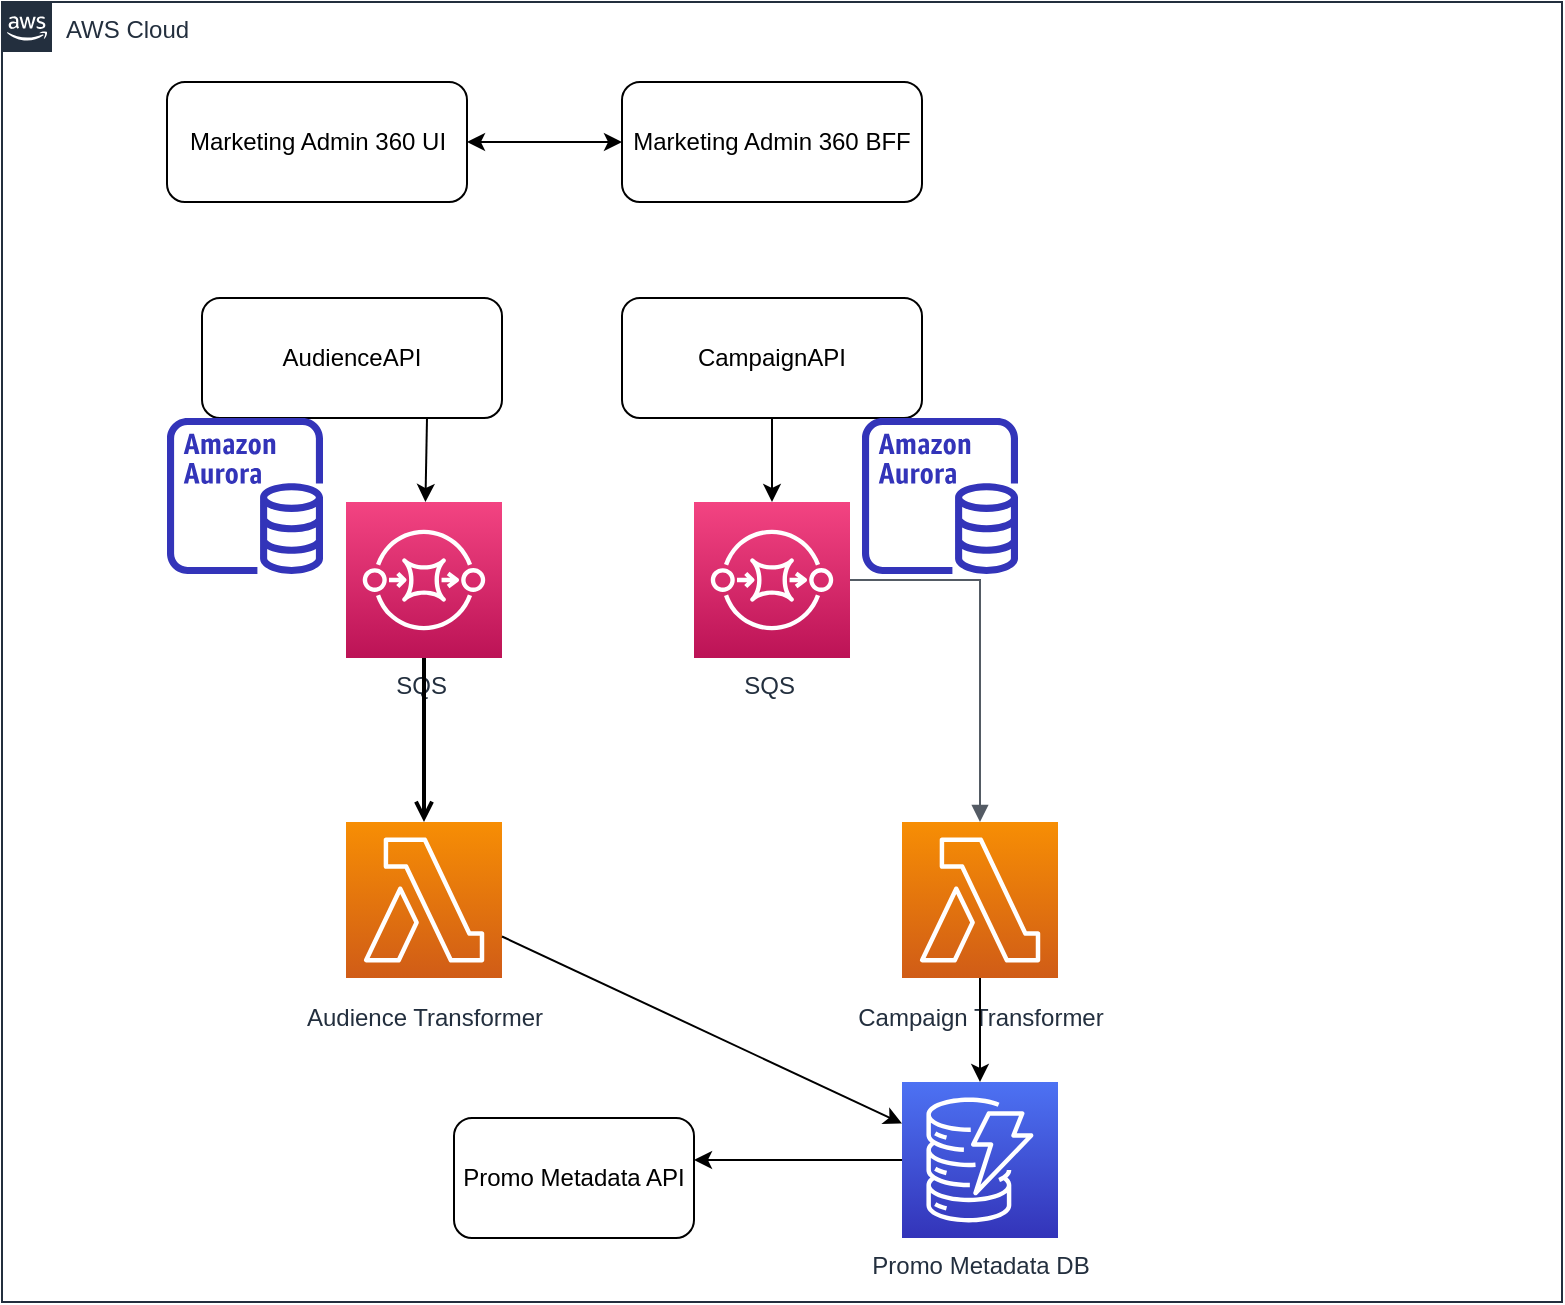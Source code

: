<mxfile version="13.6.5" type="github">
  <diagram id="Ht1M8jgEwFfnCIfOTk4-" name="Page-1">
    <mxGraphModel dx="1564" dy="898" grid="1" gridSize="10" guides="1" tooltips="1" connect="1" arrows="1" fold="1" page="1" pageScale="1" pageWidth="1169" pageHeight="827" math="0" shadow="0">
      <root>
        <mxCell id="0" />
        <mxCell id="1" parent="0" />
        <mxCell id="UEzPUAAOIrF-is8g5C7q-74" value="AWS Cloud" style="points=[[0,0],[0.25,0],[0.5,0],[0.75,0],[1,0],[1,0.25],[1,0.5],[1,0.75],[1,1],[0.75,1],[0.5,1],[0.25,1],[0,1],[0,0.75],[0,0.5],[0,0.25]];outlineConnect=0;gradientColor=none;html=1;whiteSpace=wrap;fontSize=12;fontStyle=0;shape=mxgraph.aws4.group;grIcon=mxgraph.aws4.group_aws_cloud_alt;strokeColor=#232F3E;fillColor=none;verticalAlign=top;align=left;spacingLeft=30;fontColor=#232F3E;dashed=0;labelBackgroundColor=#ffffff;" parent="1" vertex="1">
          <mxGeometry x="270" y="70" width="780" height="650" as="geometry" />
        </mxCell>
        <mxCell id="X-pFl6C42FHxUA0N5_Hv-4" value="Marketing Admin 360 UI" style="rounded=1;whiteSpace=wrap;html=1;" vertex="1" parent="1">
          <mxGeometry x="352.5" y="110" width="150" height="60" as="geometry" />
        </mxCell>
        <mxCell id="X-pFl6C42FHxUA0N5_Hv-6" value="" style="edgeStyle=orthogonalEdgeStyle;html=1;endArrow=block;elbow=vertical;startArrow=none;endFill=1;strokeColor=#545B64;rounded=0;" edge="1" parent="1" source="X-pFl6C42FHxUA0N5_Hv-20" target="X-pFl6C42FHxUA0N5_Hv-22">
          <mxGeometry width="100" relative="1" as="geometry">
            <mxPoint x="894" y="440" as="sourcePoint" />
            <mxPoint x="994" y="440" as="targetPoint" />
          </mxGeometry>
        </mxCell>
        <mxCell id="X-pFl6C42FHxUA0N5_Hv-7" value="Marketing Admin 360 BFF" style="rounded=1;whiteSpace=wrap;html=1;" vertex="1" parent="1">
          <mxGeometry x="580" y="110" width="150" height="60" as="geometry" />
        </mxCell>
        <mxCell id="X-pFl6C42FHxUA0N5_Hv-9" value="" style="endArrow=classic;startArrow=classic;html=1;entryX=0;entryY=0.5;entryDx=0;entryDy=0;exitX=1;exitY=0.5;exitDx=0;exitDy=0;" edge="1" parent="1" source="X-pFl6C42FHxUA0N5_Hv-4" target="X-pFl6C42FHxUA0N5_Hv-7">
          <mxGeometry width="50" height="50" relative="1" as="geometry">
            <mxPoint x="510" y="180" as="sourcePoint" />
            <mxPoint x="560" y="130" as="targetPoint" />
          </mxGeometry>
        </mxCell>
        <mxCell id="X-pFl6C42FHxUA0N5_Hv-10" value="SQS&amp;nbsp;" style="outlineConnect=0;fontColor=#232F3E;gradientColor=#F34482;gradientDirection=north;fillColor=#BC1356;strokeColor=#ffffff;dashed=0;verticalLabelPosition=bottom;verticalAlign=top;align=center;html=1;fontSize=12;fontStyle=0;aspect=fixed;shape=mxgraph.aws4.resourceIcon;resIcon=mxgraph.aws4.sqs;labelBackgroundColor=#ffffff;" vertex="1" parent="1">
          <mxGeometry x="442" y="320" width="78" height="78" as="geometry" />
        </mxCell>
        <mxCell id="X-pFl6C42FHxUA0N5_Hv-11" value="Audience Transformer" style="outlineConnect=0;fontColor=#232F3E;gradientColor=#F78E04;gradientDirection=north;fillColor=#D05C17;strokeColor=#ffffff;dashed=0;verticalLabelPosition=bottom;verticalAlign=top;align=center;html=1;fontSize=12;fontStyle=0;aspect=fixed;shape=mxgraph.aws4.resourceIcon;resIcon=mxgraph.aws4.lambda;labelBackgroundColor=#ffffff;spacingTop=6;" vertex="1" parent="1">
          <mxGeometry x="442" y="480" width="78" height="78" as="geometry" />
        </mxCell>
        <mxCell id="X-pFl6C42FHxUA0N5_Hv-15" value="AudienceAPI" style="rounded=1;whiteSpace=wrap;html=1;" vertex="1" parent="1">
          <mxGeometry x="370" y="218" width="150" height="60" as="geometry" />
        </mxCell>
        <mxCell id="X-pFl6C42FHxUA0N5_Hv-16" value="CampaignAPI" style="rounded=1;whiteSpace=wrap;html=1;" vertex="1" parent="1">
          <mxGeometry x="580" y="218" width="150" height="60" as="geometry" />
        </mxCell>
        <mxCell id="X-pFl6C42FHxUA0N5_Hv-17" value="" style="outlineConnect=0;fontColor=#232F3E;gradientColor=none;fillColor=#3334B9;strokeColor=none;dashed=0;verticalLabelPosition=bottom;verticalAlign=top;align=center;html=1;fontSize=12;fontStyle=0;aspect=fixed;pointerEvents=1;shape=mxgraph.aws4.aurora_instance;" vertex="1" parent="1">
          <mxGeometry x="352.5" y="278" width="78" height="78" as="geometry" />
        </mxCell>
        <mxCell id="X-pFl6C42FHxUA0N5_Hv-19" value="" style="endArrow=classic;html=1;exitX=0.75;exitY=1;exitDx=0;exitDy=0;" edge="1" parent="1" source="X-pFl6C42FHxUA0N5_Hv-15" target="X-pFl6C42FHxUA0N5_Hv-10">
          <mxGeometry width="50" height="50" relative="1" as="geometry">
            <mxPoint x="860" y="400" as="sourcePoint" />
            <mxPoint x="910" y="350" as="targetPoint" />
          </mxGeometry>
        </mxCell>
        <mxCell id="X-pFl6C42FHxUA0N5_Hv-20" value="SQS&amp;nbsp;" style="outlineConnect=0;fontColor=#232F3E;gradientColor=#F34482;gradientDirection=north;fillColor=#BC1356;strokeColor=#ffffff;dashed=0;verticalLabelPosition=bottom;verticalAlign=top;align=center;html=1;fontSize=12;fontStyle=0;aspect=fixed;shape=mxgraph.aws4.resourceIcon;resIcon=mxgraph.aws4.sqs;labelBackgroundColor=#ffffff;" vertex="1" parent="1">
          <mxGeometry x="616" y="320" width="78" height="78" as="geometry" />
        </mxCell>
        <mxCell id="X-pFl6C42FHxUA0N5_Hv-21" value="" style="endArrow=classic;html=1;exitX=0.5;exitY=1;exitDx=0;exitDy=0;" edge="1" parent="1" source="X-pFl6C42FHxUA0N5_Hv-16" target="X-pFl6C42FHxUA0N5_Hv-20">
          <mxGeometry width="50" height="50" relative="1" as="geometry">
            <mxPoint x="860" y="400" as="sourcePoint" />
            <mxPoint x="910" y="350" as="targetPoint" />
          </mxGeometry>
        </mxCell>
        <mxCell id="X-pFl6C42FHxUA0N5_Hv-22" value="Campaign Transformer&lt;br&gt;" style="outlineConnect=0;fontColor=#232F3E;gradientColor=#F78E04;gradientDirection=north;fillColor=#D05C17;strokeColor=#ffffff;dashed=0;verticalLabelPosition=bottom;verticalAlign=top;align=center;html=1;fontSize=12;fontStyle=0;aspect=fixed;shape=mxgraph.aws4.resourceIcon;resIcon=mxgraph.aws4.lambda;labelBackgroundColor=#ffffff;spacingTop=6;" vertex="1" parent="1">
          <mxGeometry x="720" y="480" width="78" height="78" as="geometry" />
        </mxCell>
        <mxCell id="X-pFl6C42FHxUA0N5_Hv-24" value="" style="outlineConnect=0;fontColor=#232F3E;gradientColor=none;fillColor=#3334B9;strokeColor=none;dashed=0;verticalLabelPosition=bottom;verticalAlign=top;align=center;html=1;fontSize=12;fontStyle=0;aspect=fixed;pointerEvents=1;shape=mxgraph.aws4.aurora_instance;" vertex="1" parent="1">
          <mxGeometry x="700" y="278" width="78" height="78" as="geometry" />
        </mxCell>
        <mxCell id="X-pFl6C42FHxUA0N5_Hv-32" value="Promo Metadata DB" style="outlineConnect=0;fontColor=#232F3E;gradientColor=#4D72F3;gradientDirection=north;fillColor=#3334B9;strokeColor=#ffffff;dashed=0;verticalLabelPosition=bottom;verticalAlign=top;align=center;html=1;fontSize=12;fontStyle=0;aspect=fixed;shape=mxgraph.aws4.resourceIcon;resIcon=mxgraph.aws4.dynamodb;" vertex="1" parent="1">
          <mxGeometry x="720" y="610" width="78" height="78" as="geometry" />
        </mxCell>
        <mxCell id="X-pFl6C42FHxUA0N5_Hv-34" value="" style="edgeStyle=orthogonalEdgeStyle;rounded=0;orthogonalLoop=1;jettySize=auto;html=1;endArrow=open;endFill=0;strokeWidth=2;" edge="1" parent="1" source="X-pFl6C42FHxUA0N5_Hv-10" target="X-pFl6C42FHxUA0N5_Hv-11">
          <mxGeometry relative="1" as="geometry">
            <mxPoint x="958" y="359" as="sourcePoint" />
            <mxPoint x="1339" y="490" as="targetPoint" />
          </mxGeometry>
        </mxCell>
        <mxCell id="X-pFl6C42FHxUA0N5_Hv-35" value="" style="endArrow=classic;html=1;" edge="1" parent="1" source="X-pFl6C42FHxUA0N5_Hv-11" target="X-pFl6C42FHxUA0N5_Hv-32">
          <mxGeometry width="50" height="50" relative="1" as="geometry">
            <mxPoint x="860" y="400" as="sourcePoint" />
            <mxPoint x="910" y="350" as="targetPoint" />
          </mxGeometry>
        </mxCell>
        <mxCell id="X-pFl6C42FHxUA0N5_Hv-36" value="" style="endArrow=classic;html=1;" edge="1" parent="1" source="X-pFl6C42FHxUA0N5_Hv-22" target="X-pFl6C42FHxUA0N5_Hv-32">
          <mxGeometry width="50" height="50" relative="1" as="geometry">
            <mxPoint x="860" y="400" as="sourcePoint" />
            <mxPoint x="910" y="350" as="targetPoint" />
          </mxGeometry>
        </mxCell>
        <mxCell id="X-pFl6C42FHxUA0N5_Hv-37" value="" style="endArrow=classic;html=1;" edge="1" parent="1" source="X-pFl6C42FHxUA0N5_Hv-32">
          <mxGeometry width="50" height="50" relative="1" as="geometry">
            <mxPoint x="860" y="530" as="sourcePoint" />
            <mxPoint x="616" y="649" as="targetPoint" />
          </mxGeometry>
        </mxCell>
        <mxCell id="X-pFl6C42FHxUA0N5_Hv-38" value="Promo Metadata API" style="rounded=1;whiteSpace=wrap;html=1;" vertex="1" parent="1">
          <mxGeometry x="496" y="628" width="120" height="60" as="geometry" />
        </mxCell>
      </root>
    </mxGraphModel>
  </diagram>
</mxfile>
